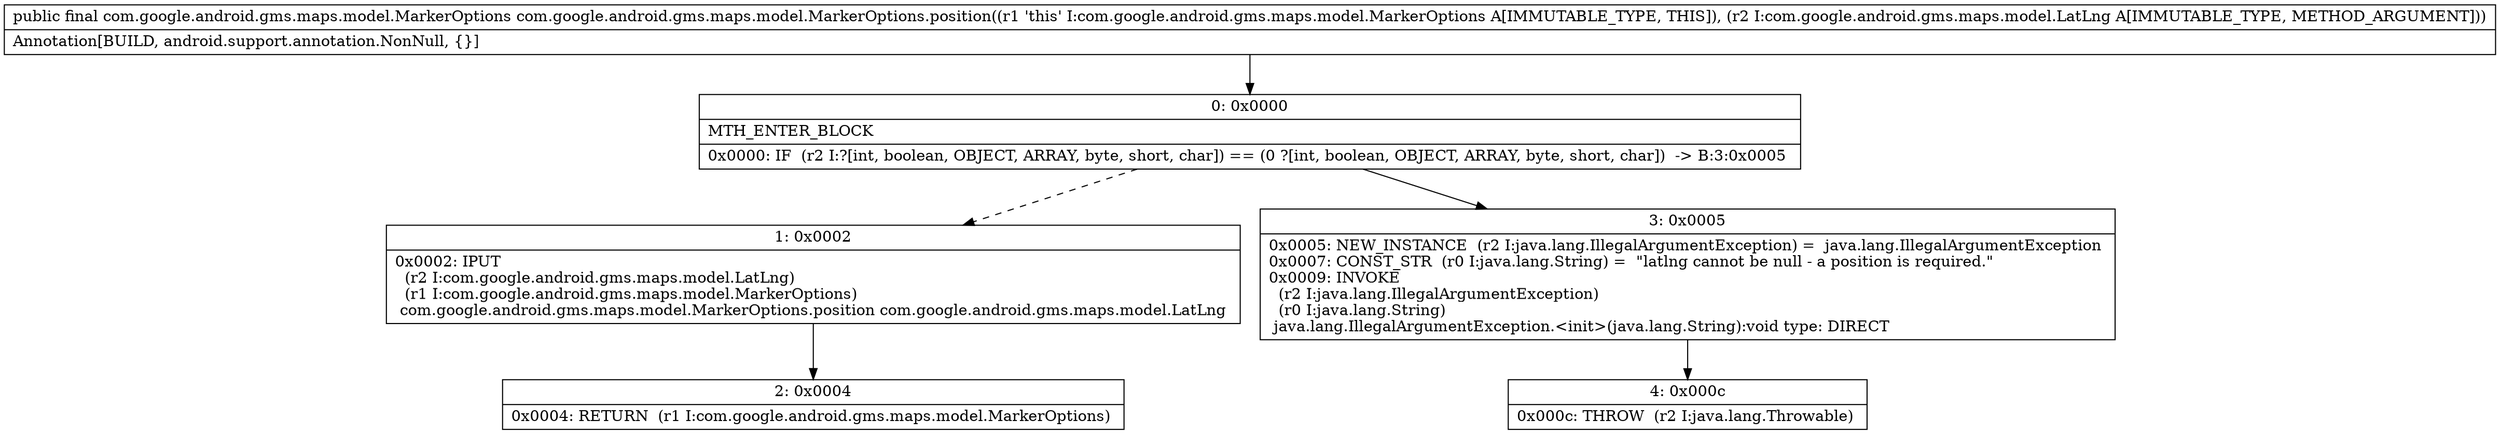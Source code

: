 digraph "CFG forcom.google.android.gms.maps.model.MarkerOptions.position(Lcom\/google\/android\/gms\/maps\/model\/LatLng;)Lcom\/google\/android\/gms\/maps\/model\/MarkerOptions;" {
Node_0 [shape=record,label="{0\:\ 0x0000|MTH_ENTER_BLOCK\l|0x0000: IF  (r2 I:?[int, boolean, OBJECT, ARRAY, byte, short, char]) == (0 ?[int, boolean, OBJECT, ARRAY, byte, short, char])  \-\> B:3:0x0005 \l}"];
Node_1 [shape=record,label="{1\:\ 0x0002|0x0002: IPUT  \l  (r2 I:com.google.android.gms.maps.model.LatLng)\l  (r1 I:com.google.android.gms.maps.model.MarkerOptions)\l com.google.android.gms.maps.model.MarkerOptions.position com.google.android.gms.maps.model.LatLng \l}"];
Node_2 [shape=record,label="{2\:\ 0x0004|0x0004: RETURN  (r1 I:com.google.android.gms.maps.model.MarkerOptions) \l}"];
Node_3 [shape=record,label="{3\:\ 0x0005|0x0005: NEW_INSTANCE  (r2 I:java.lang.IllegalArgumentException) =  java.lang.IllegalArgumentException \l0x0007: CONST_STR  (r0 I:java.lang.String) =  \"latlng cannot be null \- a position is required.\" \l0x0009: INVOKE  \l  (r2 I:java.lang.IllegalArgumentException)\l  (r0 I:java.lang.String)\l java.lang.IllegalArgumentException.\<init\>(java.lang.String):void type: DIRECT \l}"];
Node_4 [shape=record,label="{4\:\ 0x000c|0x000c: THROW  (r2 I:java.lang.Throwable) \l}"];
MethodNode[shape=record,label="{public final com.google.android.gms.maps.model.MarkerOptions com.google.android.gms.maps.model.MarkerOptions.position((r1 'this' I:com.google.android.gms.maps.model.MarkerOptions A[IMMUTABLE_TYPE, THIS]), (r2 I:com.google.android.gms.maps.model.LatLng A[IMMUTABLE_TYPE, METHOD_ARGUMENT]))  | Annotation[BUILD, android.support.annotation.NonNull, \{\}]\l}"];
MethodNode -> Node_0;
Node_0 -> Node_1[style=dashed];
Node_0 -> Node_3;
Node_1 -> Node_2;
Node_3 -> Node_4;
}

